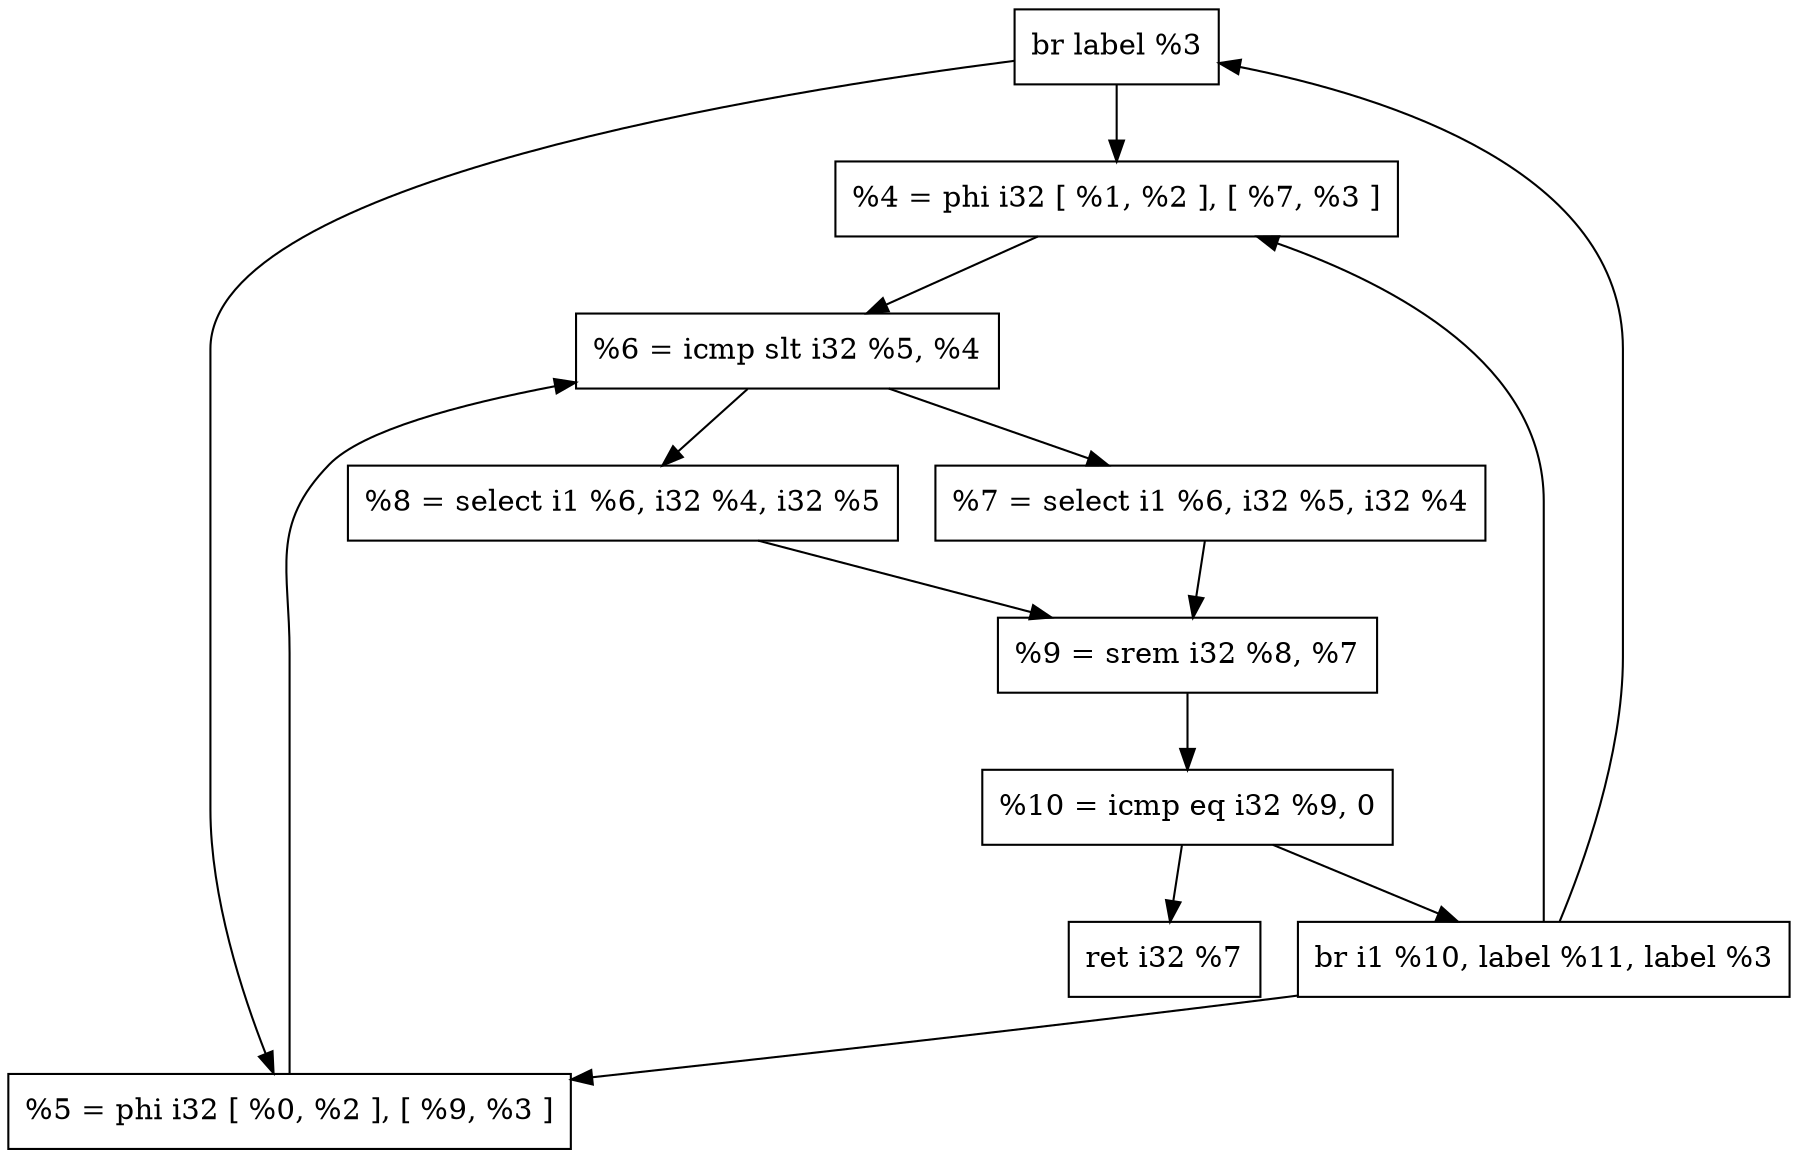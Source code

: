 digraph "DFG for'_Z23greatest_common_divisorii' function" {
Node0x55ad3df2a950[shape=record, label="  br label %3"];
Node0x55ad3df2aa30[shape=record, label="  %4 = phi i32 [ %1, %2 ], [ %7, %3 ]"];
Node0x55ad3df2ab50[shape=record, label="  %5 = phi i32 [ %0, %2 ], [ %9, %3 ]"];
Node0x55ad3df2ac50[shape=record, label="  %6 = icmp slt i32 %5, %4"];
Node0x55ad3df2ad20[shape=record, label="  %7 = select i1 %6, i32 %5, i32 %4"];
Node0x55ad3df2ae00[shape=record, label="  %8 = select i1 %6, i32 %4, i32 %5"];
Node0x55ad3df2aee0[shape=record, label="  %9 = srem i32 %8, %7"];
Node0x55ad3df2afc0[shape=record, label="  %10 = icmp eq i32 %9, 0"];
Node0x55ad3df2b0a0[shape=record, label="  br i1 %10, label %11, label %3"];
Node0x55ad3df2b180[shape=record, label="  ret i32 %7"];
Node0x55ad3df2a950 -> Node0x55ad3df2aa30
Node0x55ad3df2a950 -> Node0x55ad3df2ab50
Node0x55ad3df2aa30 -> Node0x55ad3df2ac50
Node0x55ad3df2ab50 -> Node0x55ad3df2ac50
Node0x55ad3df2ac50 -> Node0x55ad3df2ad20
Node0x55ad3df2ac50 -> Node0x55ad3df2ae00
Node0x55ad3df2ad20 -> Node0x55ad3df2aee0
Node0x55ad3df2ae00 -> Node0x55ad3df2aee0
Node0x55ad3df2aee0 -> Node0x55ad3df2afc0
Node0x55ad3df2afc0 -> Node0x55ad3df2b0a0
Node0x55ad3df2b0a0 -> Node0x55ad3df2aa30
Node0x55ad3df2b0a0 -> Node0x55ad3df2ab50
Node0x55ad3df2b0a0 -> Node0x55ad3df2a950
Node0x55ad3df2afc0 -> Node0x55ad3df2b180
}